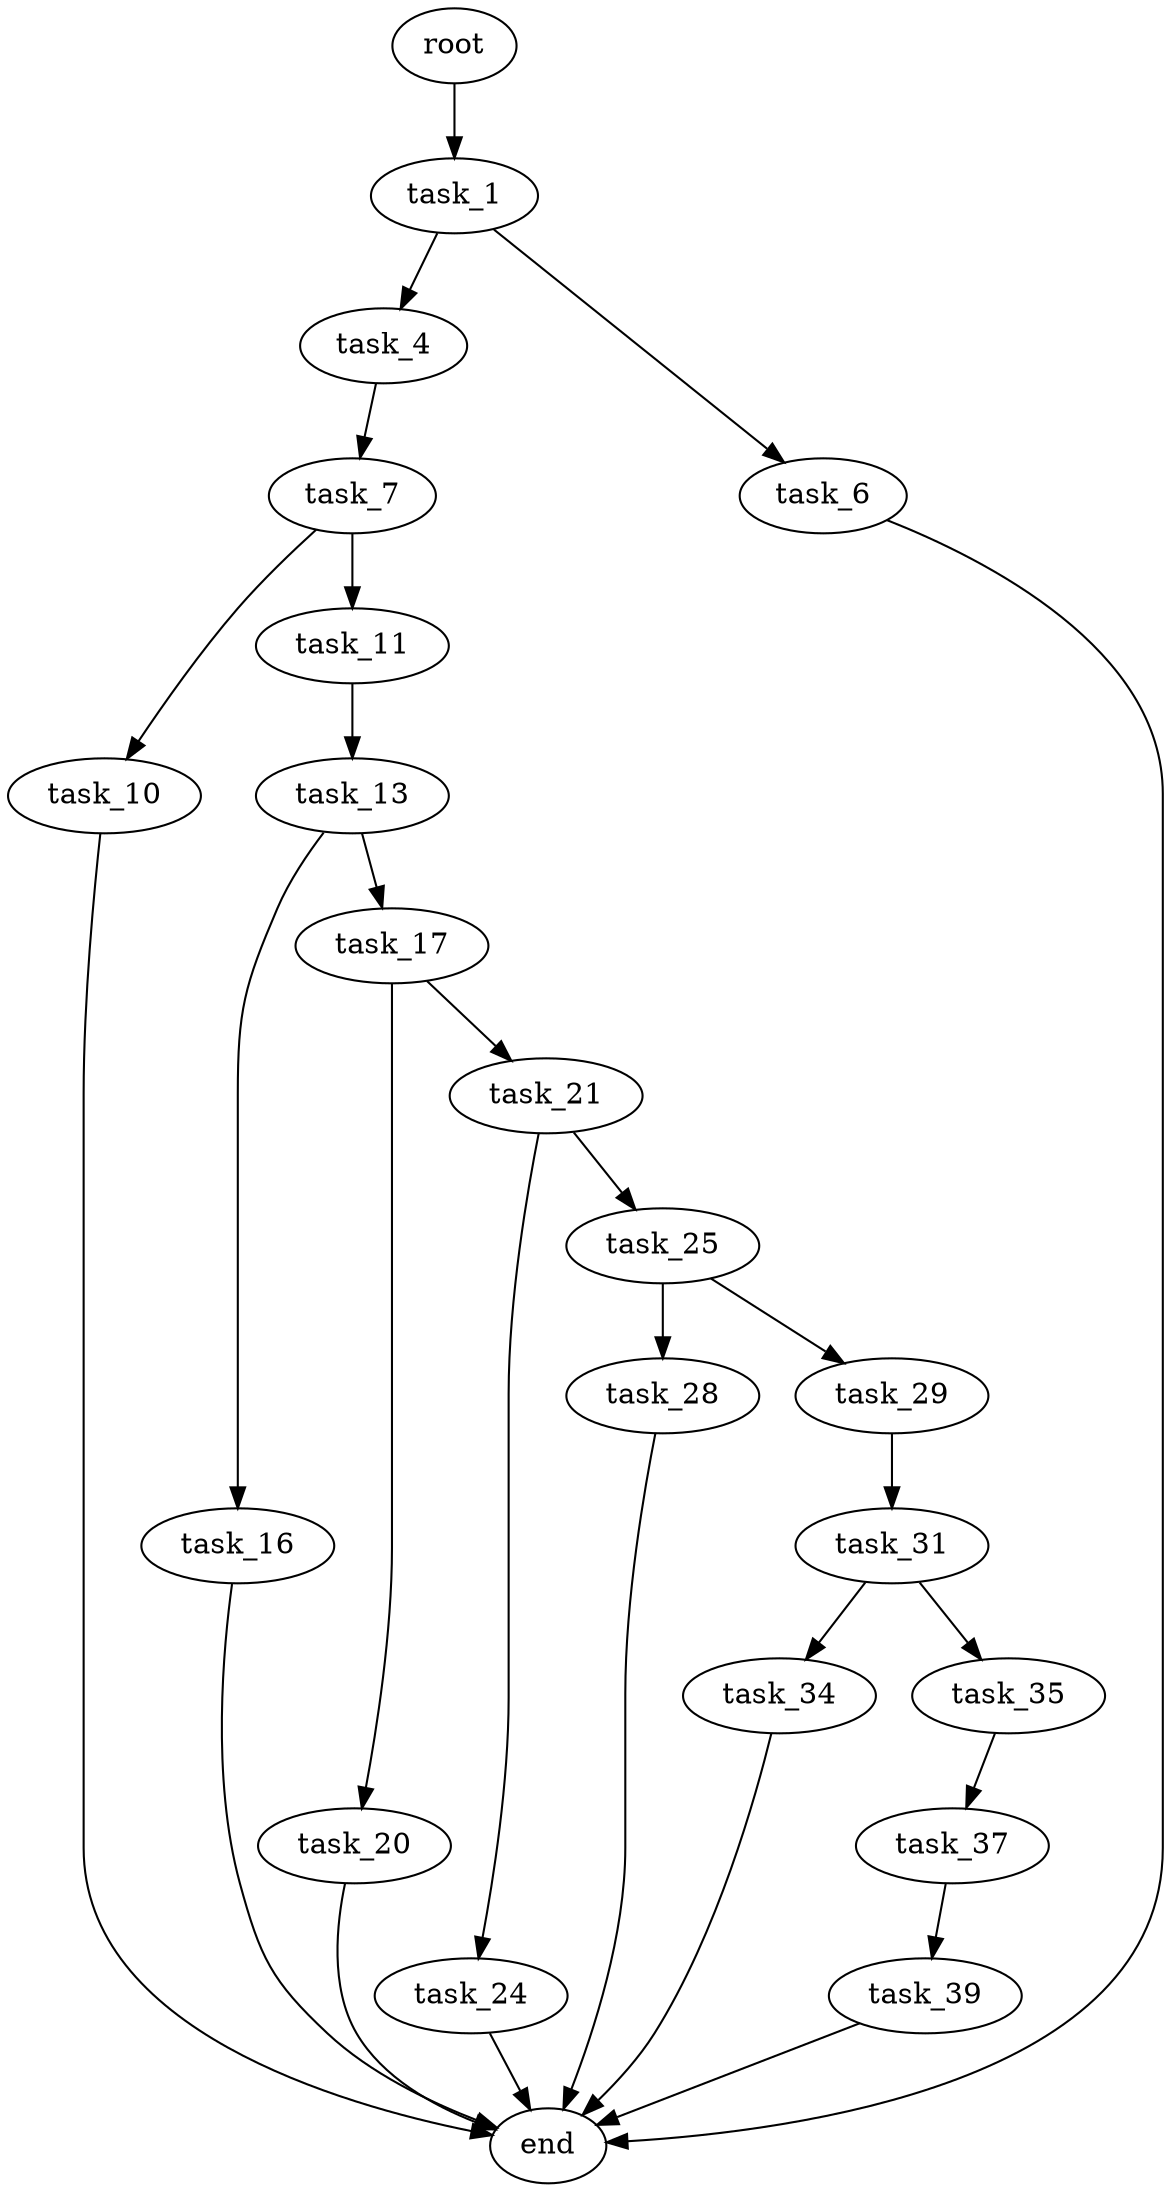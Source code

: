 digraph G {
  root [size="0.000000"];
  task_1 [size="75869536032.000000"];
  task_4 [size="57001316437.000000"];
  task_6 [size="68719476736.000000"];
  task_7 [size="310070036679.000000"];
  end [size="0.000000"];
  task_10 [size="1512117738.000000"];
  task_11 [size="549755813888.000000"];
  task_13 [size="134217728000.000000"];
  task_16 [size="60760856880.000000"];
  task_17 [size="782757789696.000000"];
  task_20 [size="549755813888.000000"];
  task_21 [size="8421430536.000000"];
  task_24 [size="12888800565.000000"];
  task_25 [size="7749029702.000000"];
  task_28 [size="4019449116.000000"];
  task_29 [size="68719476736.000000"];
  task_31 [size="28991029248.000000"];
  task_34 [size="456607797568.000000"];
  task_35 [size="38199013197.000000"];
  task_37 [size="2159171932.000000"];
  task_39 [size="19137376178.000000"];

  root -> task_1 [size="1.000000"];
  task_1 -> task_4 [size="134217728.000000"];
  task_1 -> task_6 [size="134217728.000000"];
  task_4 -> task_7 [size="209715200.000000"];
  task_6 -> end [size="1.000000"];
  task_7 -> task_10 [size="679477248.000000"];
  task_7 -> task_11 [size="679477248.000000"];
  task_10 -> end [size="1.000000"];
  task_11 -> task_13 [size="536870912.000000"];
  task_13 -> task_16 [size="209715200.000000"];
  task_13 -> task_17 [size="209715200.000000"];
  task_16 -> end [size="1.000000"];
  task_17 -> task_20 [size="679477248.000000"];
  task_17 -> task_21 [size="679477248.000000"];
  task_20 -> end [size="1.000000"];
  task_21 -> task_24 [size="134217728.000000"];
  task_21 -> task_25 [size="134217728.000000"];
  task_24 -> end [size="1.000000"];
  task_25 -> task_28 [size="134217728.000000"];
  task_25 -> task_29 [size="134217728.000000"];
  task_28 -> end [size="1.000000"];
  task_29 -> task_31 [size="134217728.000000"];
  task_31 -> task_34 [size="75497472.000000"];
  task_31 -> task_35 [size="75497472.000000"];
  task_34 -> end [size="1.000000"];
  task_35 -> task_37 [size="838860800.000000"];
  task_37 -> task_39 [size="134217728.000000"];
  task_39 -> end [size="1.000000"];
}
